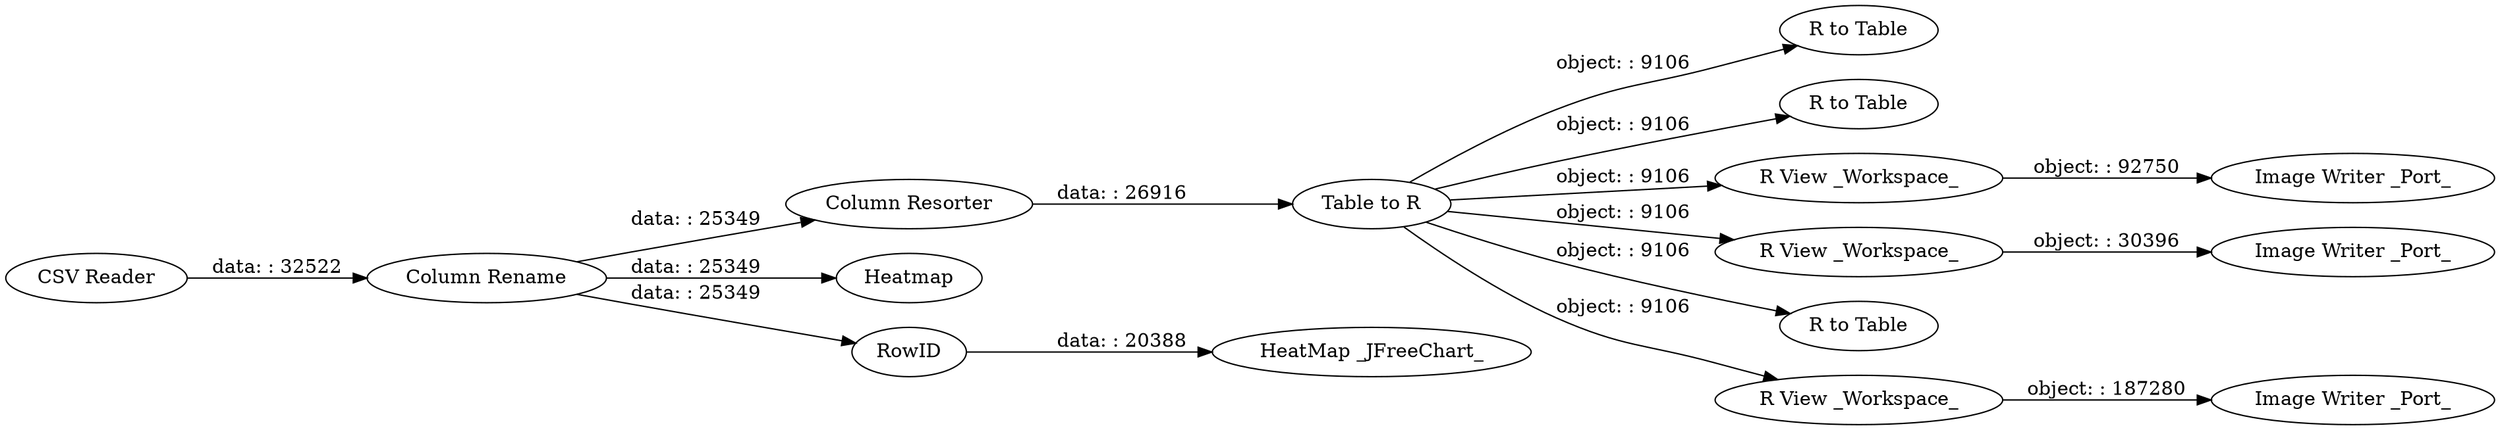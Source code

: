 digraph {
	"-6906274830164698039_172" [label="R to Table"]
	"-6906274830164698039_170" [label="R to Table"]
	"-6906274830164698039_189" [label="Image Writer _Port_"]
	"-6906274830164698039_185" [label="R View _Workspace_"]
	"-6906274830164698039_194" [label="Image Writer _Port_"]
	"-6906274830164698039_188" [label="R View _Workspace_"]
	"-6906274830164698039_169" [label="Column Resorter"]
	"-6906274830164698039_173" [label="R to Table"]
	"-6906274830164698039_167" [label="Table to R"]
	"-6906274830164698039_3" [label="HeatMap _JFreeChart_"]
	"-6906274830164698039_131" [label="R View _Workspace_"]
	"-6906274830164698039_193" [label="Image Writer _Port_"]
	"-6906274830164698039_4" [label=Heatmap]
	"-6906274830164698039_168" [label=RowID]
	"-6906274830164698039_192" [label="Column Rename"]
	"-6906274830164698039_191" [label="CSV Reader"]
	"-6906274830164698039_169" -> "-6906274830164698039_167" [label="data: : 26916"]
	"-6906274830164698039_167" -> "-6906274830164698039_172" [label="object: : 9106"]
	"-6906274830164698039_167" -> "-6906274830164698039_170" [label="object: : 9106"]
	"-6906274830164698039_191" -> "-6906274830164698039_192" [label="data: : 32522"]
	"-6906274830164698039_168" -> "-6906274830164698039_3" [label="data: : 20388"]
	"-6906274830164698039_188" -> "-6906274830164698039_194" [label="object: : 30396"]
	"-6906274830164698039_131" -> "-6906274830164698039_189" [label="object: : 187280"]
	"-6906274830164698039_167" -> "-6906274830164698039_131" [label="object: : 9106"]
	"-6906274830164698039_167" -> "-6906274830164698039_188" [label="object: : 9106"]
	"-6906274830164698039_167" -> "-6906274830164698039_173" [label="object: : 9106"]
	"-6906274830164698039_192" -> "-6906274830164698039_168" [label="data: : 25349"]
	"-6906274830164698039_192" -> "-6906274830164698039_169" [label="data: : 25349"]
	"-6906274830164698039_192" -> "-6906274830164698039_4" [label="data: : 25349"]
	"-6906274830164698039_185" -> "-6906274830164698039_193" [label="object: : 92750"]
	"-6906274830164698039_167" -> "-6906274830164698039_185" [label="object: : 9106"]
	rankdir=LR
}
